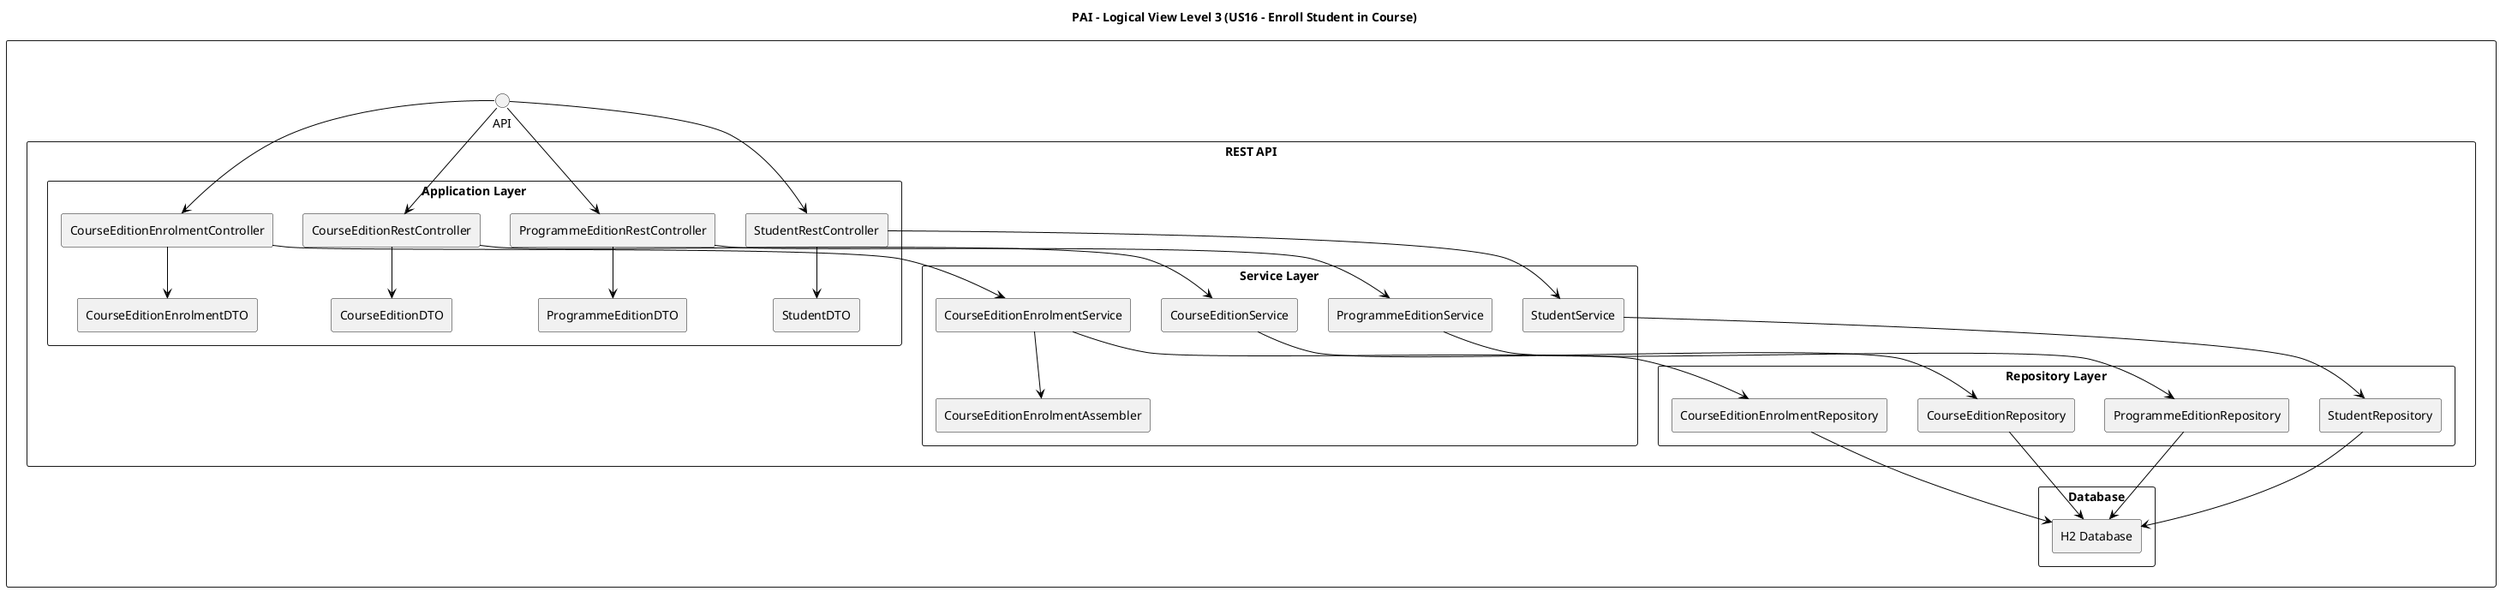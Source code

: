 @startuml

skinparam componentStyle rectangle
skinparam ArrowColor black
skinparam defaultTextAlignment center

title "PAI - Logical View Level 3 (US16 - Enroll Student in Course)"

rectangle " " {
    interface "API" as API

    rectangle "REST API" {
        rectangle "Application Layer" {
            component "StudentRestController" as StudentController
            component "ProgrammeEditionRestController" as ProgrammeEditionController
            component "CourseEditionRestController" as CourseEditionController
            component "CourseEditionEnrolmentController" as EnrolmentController
            component "StudentDTO" as StudentDTO
            component "ProgrammeEditionDTO" as ProgrammeEditionDTO
            component "CourseEditionDTO" as CourseEditionDTO
            component "CourseEditionEnrolmentDTO" as EnrolmentDTO
        }

        rectangle "Service Layer" {
            component "StudentService" as StudentService
            component "ProgrammeEditionService" as ProgrammeEditionService
            component "CourseEditionService" as CourseEditionService
            component "CourseEditionEnrolmentService" as EnrolmentService
            component "CourseEditionEnrolmentAssembler" as EnrolmentAssembler
        }

        rectangle "Repository Layer" {
            component "StudentRepository" as StudentRepo
            component "ProgrammeEditionRepository" as ProgrammeEditionRepo
            component "CourseEditionRepository" as CourseEditionRepo
            component "CourseEditionEnrolmentRepository" as EnrolmentRepo
        }
    }

    rectangle "Database" {
        component "H2 Database" as DB
    }
}

' API connections
API -down-> StudentController
API -down-> ProgrammeEditionController
API -down-> CourseEditionController
API -down-> EnrolmentController

' Controller to DTO connections
StudentController -down-> StudentDTO
ProgrammeEditionController -down-> ProgrammeEditionDTO
CourseEditionController -down-> CourseEditionDTO
EnrolmentController -down-> EnrolmentDTO

' Controller to Service connections
StudentController -down-> StudentService
ProgrammeEditionController -down-> ProgrammeEditionService
CourseEditionController -down-> CourseEditionService
EnrolmentController -down-> EnrolmentService

' Service to Repository connections
StudentService -down-> StudentRepo
ProgrammeEditionService -down-> ProgrammeEditionRepo
CourseEditionService -down-> CourseEditionRepo
EnrolmentService -down-> EnrolmentRepo

' Service to Assembler connection
EnrolmentService -down-> EnrolmentAssembler

' Repository to Database connections
StudentRepo -down-> DB
ProgrammeEditionRepo -down-> DB
CourseEditionRepo -down-> DB
EnrolmentRepo -down-> DB

@enduml 